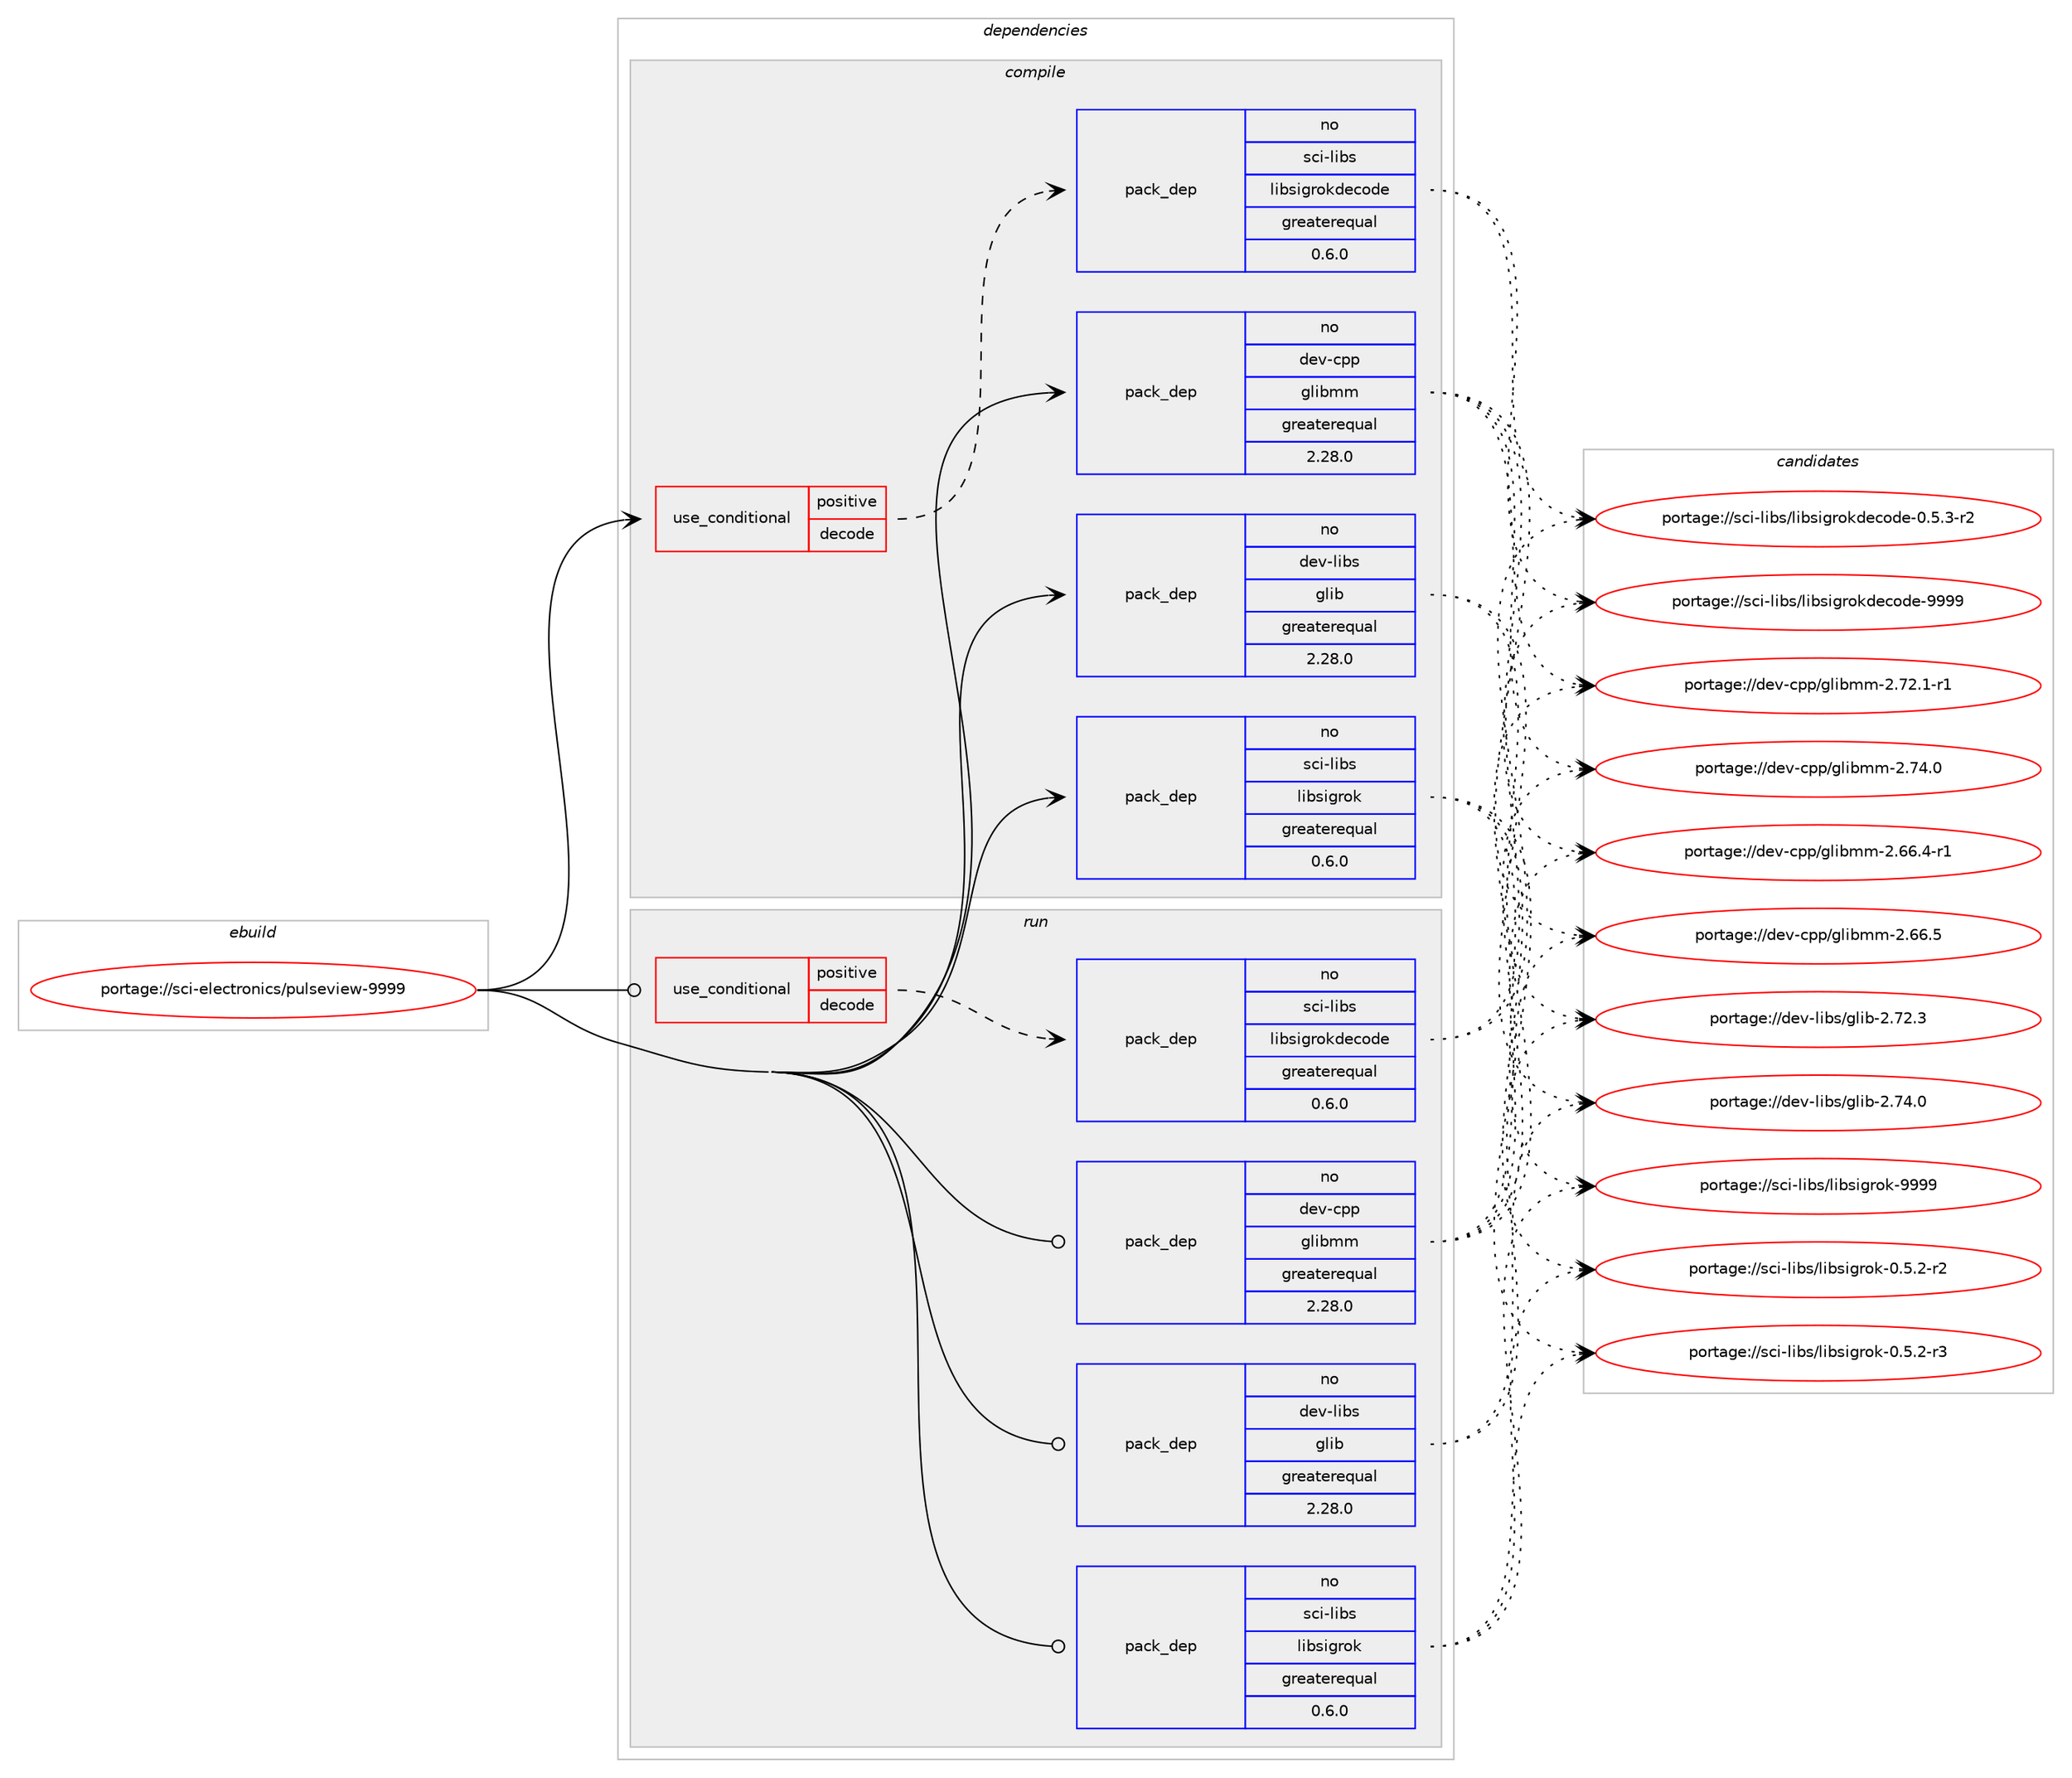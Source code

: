 digraph prolog {

# *************
# Graph options
# *************

newrank=true;
concentrate=true;
compound=true;
graph [rankdir=LR,fontname=Helvetica,fontsize=10,ranksep=1.5];#, ranksep=2.5, nodesep=0.2];
edge  [arrowhead=vee];
node  [fontname=Helvetica,fontsize=10];

# **********
# The ebuild
# **********

subgraph cluster_leftcol {
color=gray;
rank=same;
label=<<i>ebuild</i>>;
id [label="portage://sci-electronics/pulseview-9999", color=red, width=4, href="../sci-electronics/pulseview-9999.svg"];
}

# ****************
# The dependencies
# ****************

subgraph cluster_midcol {
color=gray;
label=<<i>dependencies</i>>;
subgraph cluster_compile {
fillcolor="#eeeeee";
style=filled;
label=<<i>compile</i>>;
subgraph cond122 {
dependency242 [label=<<TABLE BORDER="0" CELLBORDER="1" CELLSPACING="0" CELLPADDING="4"><TR><TD ROWSPAN="3" CELLPADDING="10">use_conditional</TD></TR><TR><TD>positive</TD></TR><TR><TD>decode</TD></TR></TABLE>>, shape=none, color=red];
subgraph pack115 {
dependency243 [label=<<TABLE BORDER="0" CELLBORDER="1" CELLSPACING="0" CELLPADDING="4" WIDTH="220"><TR><TD ROWSPAN="6" CELLPADDING="30">pack_dep</TD></TR><TR><TD WIDTH="110">no</TD></TR><TR><TD>sci-libs</TD></TR><TR><TD>libsigrokdecode</TD></TR><TR><TD>greaterequal</TD></TR><TR><TD>0.6.0</TD></TR></TABLE>>, shape=none, color=blue];
}
dependency242:e -> dependency243:w [weight=20,style="dashed",arrowhead="vee"];
}
id:e -> dependency242:w [weight=20,style="solid",arrowhead="vee"];
subgraph pack116 {
dependency244 [label=<<TABLE BORDER="0" CELLBORDER="1" CELLSPACING="0" CELLPADDING="4" WIDTH="220"><TR><TD ROWSPAN="6" CELLPADDING="30">pack_dep</TD></TR><TR><TD WIDTH="110">no</TD></TR><TR><TD>dev-cpp</TD></TR><TR><TD>glibmm</TD></TR><TR><TD>greaterequal</TD></TR><TR><TD>2.28.0</TD></TR></TABLE>>, shape=none, color=blue];
}
id:e -> dependency244:w [weight=20,style="solid",arrowhead="vee"];
# *** BEGIN UNKNOWN DEPENDENCY TYPE (TODO) ***
# id -> package_dependency(portage://sci-electronics/pulseview-9999,install,no,dev-libs,boost,none,[,,],any_same_slot,[])
# *** END UNKNOWN DEPENDENCY TYPE (TODO) ***

subgraph pack117 {
dependency245 [label=<<TABLE BORDER="0" CELLBORDER="1" CELLSPACING="0" CELLPADDING="4" WIDTH="220"><TR><TD ROWSPAN="6" CELLPADDING="30">pack_dep</TD></TR><TR><TD WIDTH="110">no</TD></TR><TR><TD>dev-libs</TD></TR><TR><TD>glib</TD></TR><TR><TD>greaterequal</TD></TR><TR><TD>2.28.0</TD></TR></TABLE>>, shape=none, color=blue];
}
id:e -> dependency245:w [weight=20,style="solid",arrowhead="vee"];
# *** BEGIN UNKNOWN DEPENDENCY TYPE (TODO) ***
# id -> package_dependency(portage://sci-electronics/pulseview-9999,install,no,dev-qt,qtcore,none,[,,],[slot(5)],[])
# *** END UNKNOWN DEPENDENCY TYPE (TODO) ***

# *** BEGIN UNKNOWN DEPENDENCY TYPE (TODO) ***
# id -> package_dependency(portage://sci-electronics/pulseview-9999,install,no,dev-qt,qtgui,none,[,,],[slot(5)],[])
# *** END UNKNOWN DEPENDENCY TYPE (TODO) ***

# *** BEGIN UNKNOWN DEPENDENCY TYPE (TODO) ***
# id -> package_dependency(portage://sci-electronics/pulseview-9999,install,no,dev-qt,qtsvg,none,[,,],[slot(5)],[])
# *** END UNKNOWN DEPENDENCY TYPE (TODO) ***

# *** BEGIN UNKNOWN DEPENDENCY TYPE (TODO) ***
# id -> package_dependency(portage://sci-electronics/pulseview-9999,install,no,dev-qt,qtwidgets,none,[,,],[slot(5)],[])
# *** END UNKNOWN DEPENDENCY TYPE (TODO) ***

subgraph pack118 {
dependency246 [label=<<TABLE BORDER="0" CELLBORDER="1" CELLSPACING="0" CELLPADDING="4" WIDTH="220"><TR><TD ROWSPAN="6" CELLPADDING="30">pack_dep</TD></TR><TR><TD WIDTH="110">no</TD></TR><TR><TD>sci-libs</TD></TR><TR><TD>libsigrok</TD></TR><TR><TD>greaterequal</TD></TR><TR><TD>0.6.0</TD></TR></TABLE>>, shape=none, color=blue];
}
id:e -> dependency246:w [weight=20,style="solid",arrowhead="vee"];
}
subgraph cluster_compileandrun {
fillcolor="#eeeeee";
style=filled;
label=<<i>compile and run</i>>;
}
subgraph cluster_run {
fillcolor="#eeeeee";
style=filled;
label=<<i>run</i>>;
subgraph cond123 {
dependency247 [label=<<TABLE BORDER="0" CELLBORDER="1" CELLSPACING="0" CELLPADDING="4"><TR><TD ROWSPAN="3" CELLPADDING="10">use_conditional</TD></TR><TR><TD>positive</TD></TR><TR><TD>decode</TD></TR></TABLE>>, shape=none, color=red];
subgraph pack119 {
dependency248 [label=<<TABLE BORDER="0" CELLBORDER="1" CELLSPACING="0" CELLPADDING="4" WIDTH="220"><TR><TD ROWSPAN="6" CELLPADDING="30">pack_dep</TD></TR><TR><TD WIDTH="110">no</TD></TR><TR><TD>sci-libs</TD></TR><TR><TD>libsigrokdecode</TD></TR><TR><TD>greaterequal</TD></TR><TR><TD>0.6.0</TD></TR></TABLE>>, shape=none, color=blue];
}
dependency247:e -> dependency248:w [weight=20,style="dashed",arrowhead="vee"];
}
id:e -> dependency247:w [weight=20,style="solid",arrowhead="odot"];
subgraph pack120 {
dependency249 [label=<<TABLE BORDER="0" CELLBORDER="1" CELLSPACING="0" CELLPADDING="4" WIDTH="220"><TR><TD ROWSPAN="6" CELLPADDING="30">pack_dep</TD></TR><TR><TD WIDTH="110">no</TD></TR><TR><TD>dev-cpp</TD></TR><TR><TD>glibmm</TD></TR><TR><TD>greaterequal</TD></TR><TR><TD>2.28.0</TD></TR></TABLE>>, shape=none, color=blue];
}
id:e -> dependency249:w [weight=20,style="solid",arrowhead="odot"];
# *** BEGIN UNKNOWN DEPENDENCY TYPE (TODO) ***
# id -> package_dependency(portage://sci-electronics/pulseview-9999,run,no,dev-libs,boost,none,[,,],any_same_slot,[])
# *** END UNKNOWN DEPENDENCY TYPE (TODO) ***

subgraph pack121 {
dependency250 [label=<<TABLE BORDER="0" CELLBORDER="1" CELLSPACING="0" CELLPADDING="4" WIDTH="220"><TR><TD ROWSPAN="6" CELLPADDING="30">pack_dep</TD></TR><TR><TD WIDTH="110">no</TD></TR><TR><TD>dev-libs</TD></TR><TR><TD>glib</TD></TR><TR><TD>greaterequal</TD></TR><TR><TD>2.28.0</TD></TR></TABLE>>, shape=none, color=blue];
}
id:e -> dependency250:w [weight=20,style="solid",arrowhead="odot"];
# *** BEGIN UNKNOWN DEPENDENCY TYPE (TODO) ***
# id -> package_dependency(portage://sci-electronics/pulseview-9999,run,no,dev-qt,qtcore,none,[,,],[slot(5)],[])
# *** END UNKNOWN DEPENDENCY TYPE (TODO) ***

# *** BEGIN UNKNOWN DEPENDENCY TYPE (TODO) ***
# id -> package_dependency(portage://sci-electronics/pulseview-9999,run,no,dev-qt,qtgui,none,[,,],[slot(5)],[])
# *** END UNKNOWN DEPENDENCY TYPE (TODO) ***

# *** BEGIN UNKNOWN DEPENDENCY TYPE (TODO) ***
# id -> package_dependency(portage://sci-electronics/pulseview-9999,run,no,dev-qt,qtsvg,none,[,,],[slot(5)],[])
# *** END UNKNOWN DEPENDENCY TYPE (TODO) ***

# *** BEGIN UNKNOWN DEPENDENCY TYPE (TODO) ***
# id -> package_dependency(portage://sci-electronics/pulseview-9999,run,no,dev-qt,qtwidgets,none,[,,],[slot(5)],[])
# *** END UNKNOWN DEPENDENCY TYPE (TODO) ***

subgraph pack122 {
dependency251 [label=<<TABLE BORDER="0" CELLBORDER="1" CELLSPACING="0" CELLPADDING="4" WIDTH="220"><TR><TD ROWSPAN="6" CELLPADDING="30">pack_dep</TD></TR><TR><TD WIDTH="110">no</TD></TR><TR><TD>sci-libs</TD></TR><TR><TD>libsigrok</TD></TR><TR><TD>greaterequal</TD></TR><TR><TD>0.6.0</TD></TR></TABLE>>, shape=none, color=blue];
}
id:e -> dependency251:w [weight=20,style="solid",arrowhead="odot"];
}
}

# **************
# The candidates
# **************

subgraph cluster_choices {
rank=same;
color=gray;
label=<<i>candidates</i>>;

subgraph choice115 {
color=black;
nodesep=1;
choice1159910545108105981154710810598115105103114111107100101991111001014548465346514511450 [label="portage://sci-libs/libsigrokdecode-0.5.3-r2", color=red, width=4,href="../sci-libs/libsigrokdecode-0.5.3-r2.svg"];
choice1159910545108105981154710810598115105103114111107100101991111001014557575757 [label="portage://sci-libs/libsigrokdecode-9999", color=red, width=4,href="../sci-libs/libsigrokdecode-9999.svg"];
dependency243:e -> choice1159910545108105981154710810598115105103114111107100101991111001014548465346514511450:w [style=dotted,weight="100"];
dependency243:e -> choice1159910545108105981154710810598115105103114111107100101991111001014557575757:w [style=dotted,weight="100"];
}
subgraph choice116 {
color=black;
nodesep=1;
choice10010111845991121124710310810598109109455046545446524511449 [label="portage://dev-cpp/glibmm-2.66.4-r1", color=red, width=4,href="../dev-cpp/glibmm-2.66.4-r1.svg"];
choice1001011184599112112471031081059810910945504654544653 [label="portage://dev-cpp/glibmm-2.66.5", color=red, width=4,href="../dev-cpp/glibmm-2.66.5.svg"];
choice10010111845991121124710310810598109109455046555046494511449 [label="portage://dev-cpp/glibmm-2.72.1-r1", color=red, width=4,href="../dev-cpp/glibmm-2.72.1-r1.svg"];
choice1001011184599112112471031081059810910945504655524648 [label="portage://dev-cpp/glibmm-2.74.0", color=red, width=4,href="../dev-cpp/glibmm-2.74.0.svg"];
dependency244:e -> choice10010111845991121124710310810598109109455046545446524511449:w [style=dotted,weight="100"];
dependency244:e -> choice1001011184599112112471031081059810910945504654544653:w [style=dotted,weight="100"];
dependency244:e -> choice10010111845991121124710310810598109109455046555046494511449:w [style=dotted,weight="100"];
dependency244:e -> choice1001011184599112112471031081059810910945504655524648:w [style=dotted,weight="100"];
}
subgraph choice117 {
color=black;
nodesep=1;
choice1001011184510810598115471031081059845504655504651 [label="portage://dev-libs/glib-2.72.3", color=red, width=4,href="../dev-libs/glib-2.72.3.svg"];
choice1001011184510810598115471031081059845504655524648 [label="portage://dev-libs/glib-2.74.0", color=red, width=4,href="../dev-libs/glib-2.74.0.svg"];
dependency245:e -> choice1001011184510810598115471031081059845504655504651:w [style=dotted,weight="100"];
dependency245:e -> choice1001011184510810598115471031081059845504655524648:w [style=dotted,weight="100"];
}
subgraph choice118 {
color=black;
nodesep=1;
choice11599105451081059811547108105981151051031141111074548465346504511450 [label="portage://sci-libs/libsigrok-0.5.2-r2", color=red, width=4,href="../sci-libs/libsigrok-0.5.2-r2.svg"];
choice11599105451081059811547108105981151051031141111074548465346504511451 [label="portage://sci-libs/libsigrok-0.5.2-r3", color=red, width=4,href="../sci-libs/libsigrok-0.5.2-r3.svg"];
choice11599105451081059811547108105981151051031141111074557575757 [label="portage://sci-libs/libsigrok-9999", color=red, width=4,href="../sci-libs/libsigrok-9999.svg"];
dependency246:e -> choice11599105451081059811547108105981151051031141111074548465346504511450:w [style=dotted,weight="100"];
dependency246:e -> choice11599105451081059811547108105981151051031141111074548465346504511451:w [style=dotted,weight="100"];
dependency246:e -> choice11599105451081059811547108105981151051031141111074557575757:w [style=dotted,weight="100"];
}
subgraph choice119 {
color=black;
nodesep=1;
choice1159910545108105981154710810598115105103114111107100101991111001014548465346514511450 [label="portage://sci-libs/libsigrokdecode-0.5.3-r2", color=red, width=4,href="../sci-libs/libsigrokdecode-0.5.3-r2.svg"];
choice1159910545108105981154710810598115105103114111107100101991111001014557575757 [label="portage://sci-libs/libsigrokdecode-9999", color=red, width=4,href="../sci-libs/libsigrokdecode-9999.svg"];
dependency248:e -> choice1159910545108105981154710810598115105103114111107100101991111001014548465346514511450:w [style=dotted,weight="100"];
dependency248:e -> choice1159910545108105981154710810598115105103114111107100101991111001014557575757:w [style=dotted,weight="100"];
}
subgraph choice120 {
color=black;
nodesep=1;
choice10010111845991121124710310810598109109455046545446524511449 [label="portage://dev-cpp/glibmm-2.66.4-r1", color=red, width=4,href="../dev-cpp/glibmm-2.66.4-r1.svg"];
choice1001011184599112112471031081059810910945504654544653 [label="portage://dev-cpp/glibmm-2.66.5", color=red, width=4,href="../dev-cpp/glibmm-2.66.5.svg"];
choice10010111845991121124710310810598109109455046555046494511449 [label="portage://dev-cpp/glibmm-2.72.1-r1", color=red, width=4,href="../dev-cpp/glibmm-2.72.1-r1.svg"];
choice1001011184599112112471031081059810910945504655524648 [label="portage://dev-cpp/glibmm-2.74.0", color=red, width=4,href="../dev-cpp/glibmm-2.74.0.svg"];
dependency249:e -> choice10010111845991121124710310810598109109455046545446524511449:w [style=dotted,weight="100"];
dependency249:e -> choice1001011184599112112471031081059810910945504654544653:w [style=dotted,weight="100"];
dependency249:e -> choice10010111845991121124710310810598109109455046555046494511449:w [style=dotted,weight="100"];
dependency249:e -> choice1001011184599112112471031081059810910945504655524648:w [style=dotted,weight="100"];
}
subgraph choice121 {
color=black;
nodesep=1;
choice1001011184510810598115471031081059845504655504651 [label="portage://dev-libs/glib-2.72.3", color=red, width=4,href="../dev-libs/glib-2.72.3.svg"];
choice1001011184510810598115471031081059845504655524648 [label="portage://dev-libs/glib-2.74.0", color=red, width=4,href="../dev-libs/glib-2.74.0.svg"];
dependency250:e -> choice1001011184510810598115471031081059845504655504651:w [style=dotted,weight="100"];
dependency250:e -> choice1001011184510810598115471031081059845504655524648:w [style=dotted,weight="100"];
}
subgraph choice122 {
color=black;
nodesep=1;
choice11599105451081059811547108105981151051031141111074548465346504511450 [label="portage://sci-libs/libsigrok-0.5.2-r2", color=red, width=4,href="../sci-libs/libsigrok-0.5.2-r2.svg"];
choice11599105451081059811547108105981151051031141111074548465346504511451 [label="portage://sci-libs/libsigrok-0.5.2-r3", color=red, width=4,href="../sci-libs/libsigrok-0.5.2-r3.svg"];
choice11599105451081059811547108105981151051031141111074557575757 [label="portage://sci-libs/libsigrok-9999", color=red, width=4,href="../sci-libs/libsigrok-9999.svg"];
dependency251:e -> choice11599105451081059811547108105981151051031141111074548465346504511450:w [style=dotted,weight="100"];
dependency251:e -> choice11599105451081059811547108105981151051031141111074548465346504511451:w [style=dotted,weight="100"];
dependency251:e -> choice11599105451081059811547108105981151051031141111074557575757:w [style=dotted,weight="100"];
}
}

}
